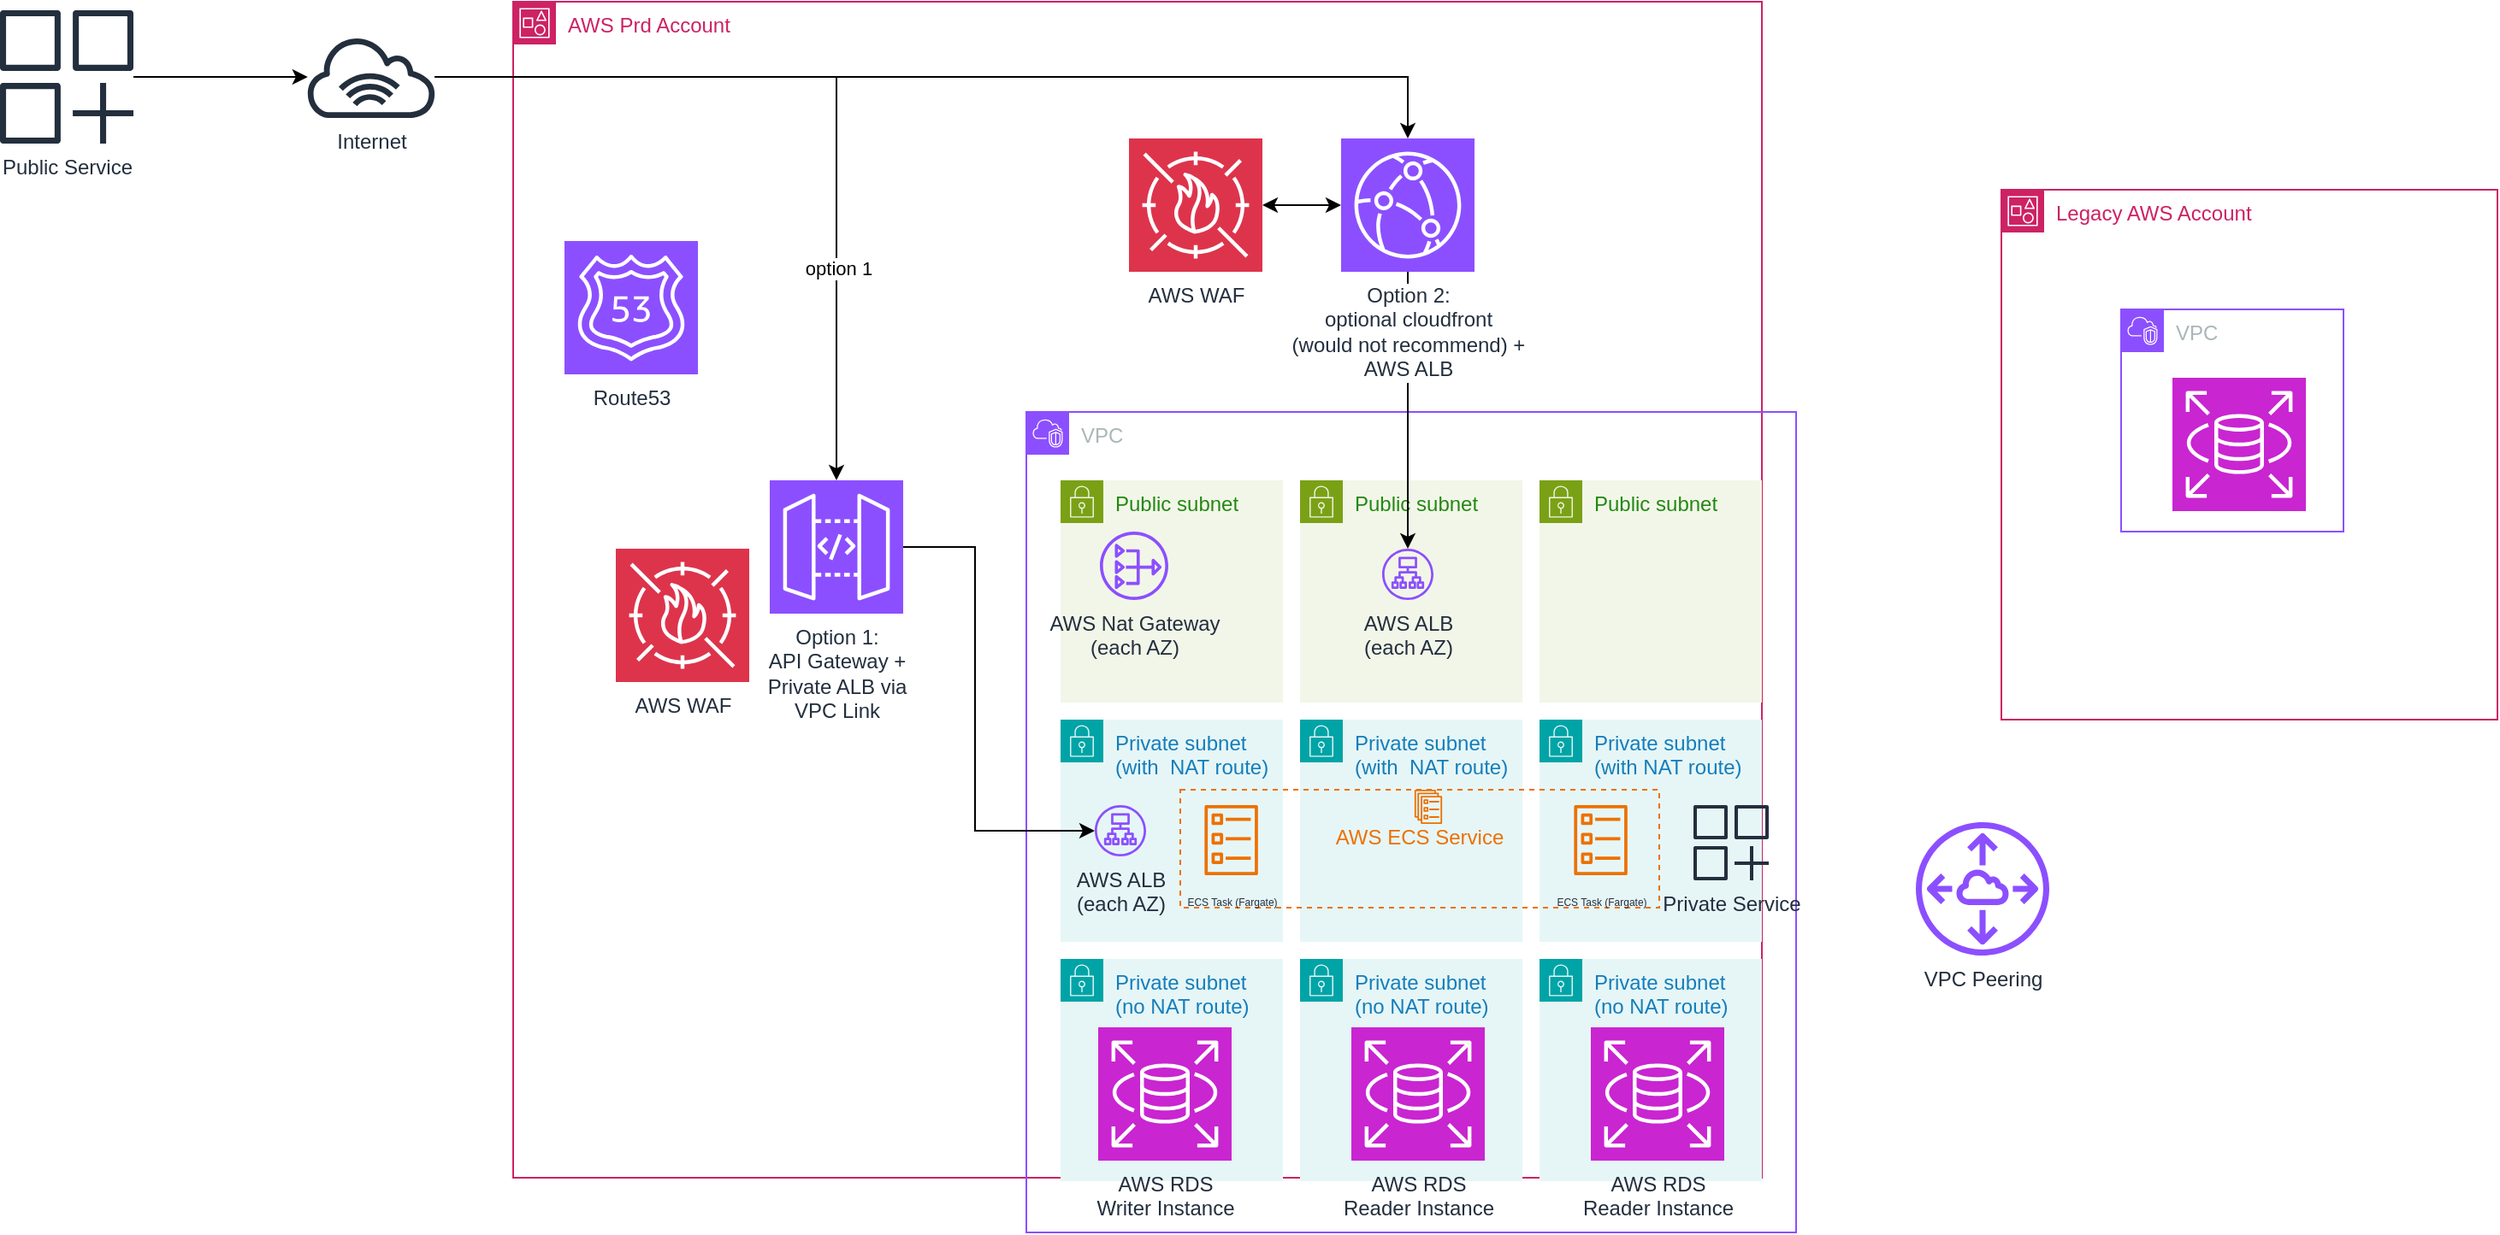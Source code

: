 <mxfile version="27.1.3">
  <diagram name="web-app" id="7FVg5mMptfWyBlxpJ3zD">
    <mxGraphModel dx="1984" dy="1892" grid="1" gridSize="10" guides="1" tooltips="1" connect="1" arrows="1" fold="1" page="1" pageScale="1" pageWidth="827" pageHeight="1169" math="0" shadow="0">
      <root>
        <mxCell id="0" />
        <mxCell id="1" value="new background" style="" parent="0" />
        <mxCell id="7gcp-KZ2jk-KzHVOEvSe-1" value="AWS Prd Account" style="points=[[0,0],[0.25,0],[0.5,0],[0.75,0],[1,0],[1,0.25],[1,0.5],[1,0.75],[1,1],[0.75,1],[0.5,1],[0.25,1],[0,1],[0,0.75],[0,0.5],[0,0.25]];outlineConnect=0;gradientColor=none;html=1;whiteSpace=wrap;fontSize=12;fontStyle=0;container=1;pointerEvents=0;collapsible=0;recursiveResize=0;shape=mxgraph.aws4.group;grIcon=mxgraph.aws4.group_account;strokeColor=#CD2264;fillColor=none;verticalAlign=top;align=left;spacingLeft=30;fontColor=#CD2264;dashed=0;" parent="1" vertex="1">
          <mxGeometry x="-330" y="-10" width="730" height="688" as="geometry" />
        </mxCell>
        <mxCell id="7gcp-KZ2jk-KzHVOEvSe-18" value="new vpc" style="locked=1;" parent="0" />
        <mxCell id="7gcp-KZ2jk-KzHVOEvSe-19" value="VPC" style="points=[[0,0],[0.25,0],[0.5,0],[0.75,0],[1,0],[1,0.25],[1,0.5],[1,0.75],[1,1],[0.75,1],[0.5,1],[0.25,1],[0,1],[0,0.75],[0,0.5],[0,0.25]];outlineConnect=0;gradientColor=none;html=1;whiteSpace=wrap;fontSize=12;fontStyle=0;container=1;pointerEvents=0;collapsible=0;recursiveResize=0;shape=mxgraph.aws4.group;grIcon=mxgraph.aws4.group_vpc2;strokeColor=#8C4FFF;fillColor=none;verticalAlign=top;align=left;spacingLeft=30;fontColor=#AAB7B8;dashed=0;" parent="7gcp-KZ2jk-KzHVOEvSe-18" vertex="1">
          <mxGeometry x="-30" y="230" width="450" height="480" as="geometry" />
        </mxCell>
        <mxCell id="7gcp-KZ2jk-KzHVOEvSe-22" value="Public subnet" style="points=[[0,0],[0.25,0],[0.5,0],[0.75,0],[1,0],[1,0.25],[1,0.5],[1,0.75],[1,1],[0.75,1],[0.5,1],[0.25,1],[0,1],[0,0.75],[0,0.5],[0,0.25]];outlineConnect=0;gradientColor=none;html=1;whiteSpace=wrap;fontSize=12;fontStyle=0;container=1;pointerEvents=0;collapsible=0;recursiveResize=0;shape=mxgraph.aws4.group;grIcon=mxgraph.aws4.group_security_group;grStroke=0;strokeColor=#7AA116;fillColor=#F2F6E8;verticalAlign=top;align=left;spacingLeft=30;fontColor=#248814;dashed=0;" parent="7gcp-KZ2jk-KzHVOEvSe-19" vertex="1">
          <mxGeometry x="20" y="40" width="130" height="130" as="geometry" />
        </mxCell>
        <mxCell id="7gcp-KZ2jk-KzHVOEvSe-23" value="Public subnet" style="points=[[0,0],[0.25,0],[0.5,0],[0.75,0],[1,0],[1,0.25],[1,0.5],[1,0.75],[1,1],[0.75,1],[0.5,1],[0.25,1],[0,1],[0,0.75],[0,0.5],[0,0.25]];outlineConnect=0;gradientColor=none;html=1;whiteSpace=wrap;fontSize=12;fontStyle=0;container=1;pointerEvents=0;collapsible=0;recursiveResize=0;shape=mxgraph.aws4.group;grIcon=mxgraph.aws4.group_security_group;grStroke=0;strokeColor=#7AA116;fillColor=#F2F6E8;verticalAlign=top;align=left;spacingLeft=30;fontColor=#248814;dashed=0;" parent="7gcp-KZ2jk-KzHVOEvSe-19" vertex="1">
          <mxGeometry x="160" y="40" width="130" height="130" as="geometry" />
        </mxCell>
        <mxCell id="7gcp-KZ2jk-KzHVOEvSe-24" value="Public subnet" style="points=[[0,0],[0.25,0],[0.5,0],[0.75,0],[1,0],[1,0.25],[1,0.5],[1,0.75],[1,1],[0.75,1],[0.5,1],[0.25,1],[0,1],[0,0.75],[0,0.5],[0,0.25]];outlineConnect=0;gradientColor=none;html=1;whiteSpace=wrap;fontSize=12;fontStyle=0;container=1;pointerEvents=0;collapsible=0;recursiveResize=0;shape=mxgraph.aws4.group;grIcon=mxgraph.aws4.group_security_group;grStroke=0;strokeColor=#7AA116;fillColor=#F2F6E8;verticalAlign=top;align=left;spacingLeft=30;fontColor=#248814;dashed=0;" parent="7gcp-KZ2jk-KzHVOEvSe-19" vertex="1">
          <mxGeometry x="300" y="40" width="130" height="130" as="geometry" />
        </mxCell>
        <mxCell id="7gcp-KZ2jk-KzHVOEvSe-25" value="Private subnet&lt;br&gt;(with&amp;nbsp; NAT route)" style="points=[[0,0],[0.25,0],[0.5,0],[0.75,0],[1,0],[1,0.25],[1,0.5],[1,0.75],[1,1],[0.75,1],[0.5,1],[0.25,1],[0,1],[0,0.75],[0,0.5],[0,0.25]];outlineConnect=0;gradientColor=none;html=1;whiteSpace=wrap;fontSize=12;fontStyle=0;container=1;pointerEvents=0;collapsible=0;recursiveResize=0;shape=mxgraph.aws4.group;grIcon=mxgraph.aws4.group_security_group;grStroke=0;strokeColor=#00A4A6;fillColor=#E6F6F7;verticalAlign=top;align=left;spacingLeft=30;fontColor=#147EBA;dashed=0;" parent="7gcp-KZ2jk-KzHVOEvSe-19" vertex="1">
          <mxGeometry x="20" y="180" width="130" height="130" as="geometry" />
        </mxCell>
        <mxCell id="7gcp-KZ2jk-KzHVOEvSe-26" value="Private subnet&lt;br&gt;(with&amp;nbsp; NAT route)" style="points=[[0,0],[0.25,0],[0.5,0],[0.75,0],[1,0],[1,0.25],[1,0.5],[1,0.75],[1,1],[0.75,1],[0.5,1],[0.25,1],[0,1],[0,0.75],[0,0.5],[0,0.25]];outlineConnect=0;gradientColor=none;html=1;whiteSpace=wrap;fontSize=12;fontStyle=0;container=1;pointerEvents=0;collapsible=0;recursiveResize=0;shape=mxgraph.aws4.group;grIcon=mxgraph.aws4.group_security_group;grStroke=0;strokeColor=#00A4A6;fillColor=#E6F6F7;verticalAlign=top;align=left;spacingLeft=30;fontColor=#147EBA;dashed=0;" parent="7gcp-KZ2jk-KzHVOEvSe-19" vertex="1">
          <mxGeometry x="160" y="180" width="130" height="130" as="geometry" />
        </mxCell>
        <mxCell id="7gcp-KZ2jk-KzHVOEvSe-27" value="Private subnet&lt;br&gt;(with NAT route)" style="points=[[0,0],[0.25,0],[0.5,0],[0.75,0],[1,0],[1,0.25],[1,0.5],[1,0.75],[1,1],[0.75,1],[0.5,1],[0.25,1],[0,1],[0,0.75],[0,0.5],[0,0.25]];outlineConnect=0;gradientColor=none;html=1;whiteSpace=wrap;fontSize=12;fontStyle=0;container=1;pointerEvents=0;collapsible=0;recursiveResize=0;shape=mxgraph.aws4.group;grIcon=mxgraph.aws4.group_security_group;grStroke=0;strokeColor=#00A4A6;fillColor=#E6F6F7;verticalAlign=top;align=left;spacingLeft=30;fontColor=#147EBA;dashed=0;" parent="7gcp-KZ2jk-KzHVOEvSe-19" vertex="1">
          <mxGeometry x="300" y="180" width="130" height="130" as="geometry" />
        </mxCell>
        <mxCell id="7gcp-KZ2jk-KzHVOEvSe-28" value="Private subnet&lt;br&gt;(no NAT route)" style="points=[[0,0],[0.25,0],[0.5,0],[0.75,0],[1,0],[1,0.25],[1,0.5],[1,0.75],[1,1],[0.75,1],[0.5,1],[0.25,1],[0,1],[0,0.75],[0,0.5],[0,0.25]];outlineConnect=0;gradientColor=none;html=1;whiteSpace=wrap;fontSize=12;fontStyle=0;container=1;pointerEvents=0;collapsible=0;recursiveResize=0;shape=mxgraph.aws4.group;grIcon=mxgraph.aws4.group_security_group;grStroke=0;strokeColor=#00A4A6;fillColor=#E6F6F7;verticalAlign=top;align=left;spacingLeft=30;fontColor=#147EBA;dashed=0;" parent="7gcp-KZ2jk-KzHVOEvSe-19" vertex="1">
          <mxGeometry x="20" y="320" width="130" height="130" as="geometry" />
        </mxCell>
        <mxCell id="7gcp-KZ2jk-KzHVOEvSe-29" value="Private subnet&lt;br&gt;(no NAT route)" style="points=[[0,0],[0.25,0],[0.5,0],[0.75,0],[1,0],[1,0.25],[1,0.5],[1,0.75],[1,1],[0.75,1],[0.5,1],[0.25,1],[0,1],[0,0.75],[0,0.5],[0,0.25]];outlineConnect=0;gradientColor=none;html=1;whiteSpace=wrap;fontSize=12;fontStyle=0;container=1;pointerEvents=0;collapsible=0;recursiveResize=0;shape=mxgraph.aws4.group;grIcon=mxgraph.aws4.group_security_group;grStroke=0;strokeColor=#00A4A6;fillColor=#E6F6F7;verticalAlign=top;align=left;spacingLeft=30;fontColor=#147EBA;dashed=0;" parent="7gcp-KZ2jk-KzHVOEvSe-19" vertex="1">
          <mxGeometry x="160" y="320" width="130" height="130" as="geometry" />
        </mxCell>
        <mxCell id="7gcp-KZ2jk-KzHVOEvSe-30" value="Private subnet&lt;br&gt;(no NAT route)" style="points=[[0,0],[0.25,0],[0.5,0],[0.75,0],[1,0],[1,0.25],[1,0.5],[1,0.75],[1,1],[0.75,1],[0.5,1],[0.25,1],[0,1],[0,0.75],[0,0.5],[0,0.25]];outlineConnect=0;gradientColor=none;html=1;whiteSpace=wrap;fontSize=12;fontStyle=0;container=1;pointerEvents=0;collapsible=0;recursiveResize=0;shape=mxgraph.aws4.group;grIcon=mxgraph.aws4.group_security_group;grStroke=0;strokeColor=#00A4A6;fillColor=#E6F6F7;verticalAlign=top;align=left;spacingLeft=30;fontColor=#147EBA;dashed=0;" parent="7gcp-KZ2jk-KzHVOEvSe-19" vertex="1">
          <mxGeometry x="300" y="320" width="130" height="130" as="geometry" />
        </mxCell>
        <mxCell id="9FbU15Thdnti-AI83fav-2" value="AWS Nat Gateway&lt;br&gt;(each AZ)" style="sketch=0;outlineConnect=0;fontColor=#232F3E;gradientColor=none;fillColor=#8C4FFF;strokeColor=none;dashed=0;verticalLabelPosition=bottom;verticalAlign=top;align=center;html=1;fontSize=12;fontStyle=0;aspect=fixed;pointerEvents=1;shape=mxgraph.aws4.nat_gateway;" vertex="1" parent="7gcp-KZ2jk-KzHVOEvSe-18">
          <mxGeometry x="13" y="300" width="40" height="40" as="geometry" />
        </mxCell>
        <mxCell id="9FbU15Thdnti-AI83fav-3" value="VPC Peering" style="sketch=0;outlineConnect=0;fontColor=#232F3E;gradientColor=none;fillColor=#8C4FFF;strokeColor=none;dashed=0;verticalLabelPosition=bottom;verticalAlign=top;align=center;html=1;fontSize=12;fontStyle=0;aspect=fixed;pointerEvents=1;shape=mxgraph.aws4.peering;" vertex="1" parent="7gcp-KZ2jk-KzHVOEvSe-18">
          <mxGeometry x="490" y="470" width="78" height="78" as="geometry" />
        </mxCell>
        <mxCell id="7gcp-KZ2jk-KzHVOEvSe-4" value="new webapp" style="" parent="0" />
        <mxCell id="9FbU15Thdnti-AI83fav-4" style="edgeStyle=orthogonalEdgeStyle;rounded=0;orthogonalLoop=1;jettySize=auto;html=1;" edge="1" parent="7gcp-KZ2jk-KzHVOEvSe-4" source="7gcp-KZ2jk-KzHVOEvSe-6" target="7gcp-KZ2jk-KzHVOEvSe-21">
          <mxGeometry relative="1" as="geometry">
            <Array as="points">
              <mxPoint x="-60" y="309" />
              <mxPoint x="-60" y="475" />
            </Array>
          </mxGeometry>
        </mxCell>
        <mxCell id="7gcp-KZ2jk-KzHVOEvSe-6" value="Option 1:&lt;br&gt;API Gateway +&lt;br&gt;Private ALB via &lt;br&gt;VPC Link" style="sketch=0;points=[[0,0,0],[0.25,0,0],[0.5,0,0],[0.75,0,0],[1,0,0],[0,1,0],[0.25,1,0],[0.5,1,0],[0.75,1,0],[1,1,0],[0,0.25,0],[0,0.5,0],[0,0.75,0],[1,0.25,0],[1,0.5,0],[1,0.75,0]];outlineConnect=0;fontColor=#232F3E;fillColor=#8C4FFF;strokeColor=#ffffff;dashed=0;verticalLabelPosition=bottom;verticalAlign=top;align=center;html=1;fontSize=12;fontStyle=0;aspect=fixed;shape=mxgraph.aws4.resourceIcon;resIcon=mxgraph.aws4.api_gateway;" parent="7gcp-KZ2jk-KzHVOEvSe-4" vertex="1">
          <mxGeometry x="-180" y="270" width="78" height="78" as="geometry" />
        </mxCell>
        <mxCell id="7gcp-KZ2jk-KzHVOEvSe-21" value="AWS ALB&lt;br&gt;(each AZ)" style="sketch=0;outlineConnect=0;fontColor=#232F3E;gradientColor=none;fillColor=#8C4FFF;strokeColor=none;dashed=0;verticalLabelPosition=bottom;verticalAlign=top;align=center;html=1;fontSize=12;fontStyle=0;aspect=fixed;pointerEvents=1;shape=mxgraph.aws4.application_load_balancer;container=1;" parent="7gcp-KZ2jk-KzHVOEvSe-4" vertex="1" collapsed="1">
          <mxGeometry x="-20" y="460" width="90" height="30" as="geometry">
            <mxRectangle x="170" y="450" width="78" height="78" as="alternateBounds" />
          </mxGeometry>
        </mxCell>
        <mxCell id="7gcp-KZ2jk-KzHVOEvSe-35" value="" style="sketch=0;outlineConnect=0;fontColor=#232F3E;gradientColor=none;fillColor=#ED7100;strokeColor=none;dashed=0;verticalLabelPosition=bottom;verticalAlign=top;align=center;html=1;fontSize=12;fontStyle=0;aspect=fixed;pointerEvents=1;shape=mxgraph.aws4.ecs_service;container=1;" parent="7gcp-KZ2jk-KzHVOEvSe-21" vertex="1" collapsed="1">
          <mxGeometry x="87.5" y="-9" width="25" height="20" as="geometry">
            <mxRectangle x="200" y="472" width="39" height="48" as="alternateBounds" />
          </mxGeometry>
        </mxCell>
        <mxCell id="7gcp-KZ2jk-KzHVOEvSe-37" value="" style="group" parent="7gcp-KZ2jk-KzHVOEvSe-4" vertex="1" connectable="0">
          <mxGeometry x="70" y="451" width="270" height="69" as="geometry" />
        </mxCell>
        <mxCell id="7gcp-KZ2jk-KzHVOEvSe-34" value="&lt;br&gt;&lt;font style=&quot;color: light-dark(rgb(237, 113, 0), rgb(132, 148, 170));&quot;&gt;AWS ECS Service&lt;/font&gt;" style="fillColor=none;strokeColor=light-dark(#ED7100,#8494AA);dashed=1;verticalAlign=top;fontStyle=0;fontColor=#5A6C86;whiteSpace=wrap;html=1;" parent="7gcp-KZ2jk-KzHVOEvSe-37" vertex="1">
          <mxGeometry x="-10" width="280" height="69" as="geometry" />
        </mxCell>
        <mxCell id="7gcp-KZ2jk-KzHVOEvSe-32" value="" style="sketch=0;outlineConnect=0;fontColor=#232F3E;gradientColor=none;fillColor=#ED7100;strokeColor=none;dashed=0;verticalLabelPosition=bottom;verticalAlign=top;align=center;html=1;fontSize=12;fontStyle=0;aspect=fixed;pointerEvents=1;shape=mxgraph.aws4.ecs_service;container=1;" parent="7gcp-KZ2jk-KzHVOEvSe-37" vertex="1" collapsed="1">
          <mxGeometry x="122.5" width="25" height="20" as="geometry">
            <mxRectangle x="122.5" width="39" height="48" as="alternateBounds" />
          </mxGeometry>
        </mxCell>
        <mxCell id="7gcp-KZ2jk-KzHVOEvSe-38" value="&lt;font style=&quot;font-size: 6px;&quot;&gt;ECS Task (Fargate)&lt;/font&gt;" style="sketch=0;outlineConnect=0;fontColor=#232F3E;gradientColor=none;fillColor=#ED7100;strokeColor=none;dashed=0;verticalLabelPosition=bottom;verticalAlign=top;align=center;html=1;fontSize=12;fontStyle=0;aspect=fixed;pointerEvents=1;shape=mxgraph.aws4.ecs_task;" parent="7gcp-KZ2jk-KzHVOEvSe-37" vertex="1">
          <mxGeometry x="4" y="9" width="31.6" height="41" as="geometry" />
        </mxCell>
        <mxCell id="7gcp-KZ2jk-KzHVOEvSe-40" value="&lt;font style=&quot;font-size: 6px;&quot;&gt;ECS Task (Fargate)&lt;/font&gt;" style="sketch=0;outlineConnect=0;fontColor=#232F3E;gradientColor=none;fillColor=#ED7100;strokeColor=none;dashed=0;verticalLabelPosition=bottom;verticalAlign=top;align=center;html=1;fontSize=12;fontStyle=0;aspect=fixed;pointerEvents=1;shape=mxgraph.aws4.ecs_task;" parent="7gcp-KZ2jk-KzHVOEvSe-37" vertex="1">
          <mxGeometry x="220" y="9" width="31.6" height="41" as="geometry" />
        </mxCell>
        <mxCell id="7gcp-KZ2jk-KzHVOEvSe-41" value="AWS RDS&lt;br&gt;Writer Instance" style="sketch=0;points=[[0,0,0],[0.25,0,0],[0.5,0,0],[0.75,0,0],[1,0,0],[0,1,0],[0.25,1,0],[0.5,1,0],[0.75,1,0],[1,1,0],[0,0.25,0],[0,0.5,0],[0,0.75,0],[1,0.25,0],[1,0.5,0],[1,0.75,0]];outlineConnect=0;fontColor=#232F3E;fillColor=#C925D1;strokeColor=#ffffff;dashed=0;verticalLabelPosition=bottom;verticalAlign=top;align=center;html=1;fontSize=12;fontStyle=0;aspect=fixed;shape=mxgraph.aws4.resourceIcon;resIcon=mxgraph.aws4.rds;" parent="7gcp-KZ2jk-KzHVOEvSe-4" vertex="1">
          <mxGeometry x="12" y="590" width="78" height="78" as="geometry" />
        </mxCell>
        <mxCell id="7gcp-KZ2jk-KzHVOEvSe-42" value="AWS RDS&lt;br&gt;Reader Instance" style="sketch=0;points=[[0,0,0],[0.25,0,0],[0.5,0,0],[0.75,0,0],[1,0,0],[0,1,0],[0.25,1,0],[0.5,1,0],[0.75,1,0],[1,1,0],[0,0.25,0],[0,0.5,0],[0,0.75,0],[1,0.25,0],[1,0.5,0],[1,0.75,0]];outlineConnect=0;fontColor=#232F3E;fillColor=#C925D1;strokeColor=#ffffff;dashed=0;verticalLabelPosition=bottom;verticalAlign=top;align=center;html=1;fontSize=12;fontStyle=0;aspect=fixed;shape=mxgraph.aws4.resourceIcon;resIcon=mxgraph.aws4.rds;" parent="7gcp-KZ2jk-KzHVOEvSe-4" vertex="1">
          <mxGeometry x="160" y="590" width="78" height="78" as="geometry" />
        </mxCell>
        <mxCell id="7gcp-KZ2jk-KzHVOEvSe-44" value="AWS RDS&lt;br&gt;Reader Instance" style="sketch=0;points=[[0,0,0],[0.25,0,0],[0.5,0,0],[0.75,0,0],[1,0,0],[0,1,0],[0.25,1,0],[0.5,1,0],[0.75,1,0],[1,1,0],[0,0.25,0],[0,0.5,0],[0,0.75,0],[1,0.25,0],[1,0.5,0],[1,0.75,0]];outlineConnect=0;fontColor=#232F3E;fillColor=#C925D1;strokeColor=#ffffff;dashed=0;verticalLabelPosition=bottom;verticalAlign=top;align=center;html=1;fontSize=12;fontStyle=0;aspect=fixed;shape=mxgraph.aws4.resourceIcon;resIcon=mxgraph.aws4.rds;" parent="7gcp-KZ2jk-KzHVOEvSe-4" vertex="1">
          <mxGeometry x="300" y="590" width="78" height="78" as="geometry" />
        </mxCell>
        <mxCell id="9FbU15Thdnti-AI83fav-8" style="edgeStyle=orthogonalEdgeStyle;rounded=0;orthogonalLoop=1;jettySize=auto;html=1;" edge="1" parent="7gcp-KZ2jk-KzHVOEvSe-4" source="9FbU15Thdnti-AI83fav-6" target="9FbU15Thdnti-AI83fav-7">
          <mxGeometry relative="1" as="geometry" />
        </mxCell>
        <mxCell id="9FbU15Thdnti-AI83fav-6" value="Public Service" style="sketch=0;outlineConnect=0;fontColor=#232F3E;gradientColor=none;fillColor=#232F3D;strokeColor=none;dashed=0;verticalLabelPosition=bottom;verticalAlign=top;align=center;html=1;fontSize=12;fontStyle=0;aspect=fixed;pointerEvents=1;shape=mxgraph.aws4.generic_application;" vertex="1" parent="7gcp-KZ2jk-KzHVOEvSe-4">
          <mxGeometry x="-630" y="-5" width="78" height="78" as="geometry" />
        </mxCell>
        <mxCell id="9FbU15Thdnti-AI83fav-12" style="edgeStyle=orthogonalEdgeStyle;rounded=0;orthogonalLoop=1;jettySize=auto;html=1;entryX=0.5;entryY=0;entryDx=0;entryDy=0;entryPerimeter=0;" edge="1" parent="7gcp-KZ2jk-KzHVOEvSe-4" source="9FbU15Thdnti-AI83fav-7" target="9FbU15Thdnti-AI83fav-18">
          <mxGeometry relative="1" as="geometry" />
        </mxCell>
        <mxCell id="9FbU15Thdnti-AI83fav-7" value="Internet" style="sketch=0;outlineConnect=0;fontColor=#232F3E;gradientColor=none;fillColor=#232F3D;strokeColor=none;dashed=0;verticalLabelPosition=bottom;verticalAlign=top;align=center;html=1;fontSize=12;fontStyle=0;aspect=fixed;pointerEvents=1;shape=mxgraph.aws4.internet_alt1;" vertex="1" parent="7gcp-KZ2jk-KzHVOEvSe-4">
          <mxGeometry x="-452" y="10" width="78" height="48" as="geometry" />
        </mxCell>
        <mxCell id="9FbU15Thdnti-AI83fav-9" style="edgeStyle=orthogonalEdgeStyle;rounded=0;orthogonalLoop=1;jettySize=auto;html=1;entryX=0.5;entryY=0;entryDx=0;entryDy=0;entryPerimeter=0;" edge="1" parent="7gcp-KZ2jk-KzHVOEvSe-4" source="9FbU15Thdnti-AI83fav-7" target="7gcp-KZ2jk-KzHVOEvSe-6">
          <mxGeometry relative="1" as="geometry" />
        </mxCell>
        <mxCell id="9FbU15Thdnti-AI83fav-13" value="option 1" style="edgeLabel;html=1;align=center;verticalAlign=middle;resizable=0;points=[];" vertex="1" connectable="0" parent="9FbU15Thdnti-AI83fav-9">
          <mxGeometry x="0.472" y="1" relative="1" as="geometry">
            <mxPoint as="offset" />
          </mxGeometry>
        </mxCell>
        <mxCell id="9FbU15Thdnti-AI83fav-10" value="AWS ALB&lt;br&gt;(each AZ)" style="sketch=0;outlineConnect=0;fontColor=#232F3E;gradientColor=none;fillColor=#8C4FFF;strokeColor=none;dashed=0;verticalLabelPosition=bottom;verticalAlign=top;align=center;html=1;fontSize=12;fontStyle=0;aspect=fixed;pointerEvents=1;shape=mxgraph.aws4.application_load_balancer;container=1;" vertex="1" collapsed="1" parent="7gcp-KZ2jk-KzHVOEvSe-4">
          <mxGeometry x="148" y="310" width="90" height="30" as="geometry">
            <mxRectangle x="170" y="450" width="78" height="78" as="alternateBounds" />
          </mxGeometry>
        </mxCell>
        <mxCell id="9FbU15Thdnti-AI83fav-11" value="" style="sketch=0;outlineConnect=0;fontColor=#232F3E;gradientColor=none;fillColor=#ED7100;strokeColor=none;dashed=0;verticalLabelPosition=bottom;verticalAlign=top;align=center;html=1;fontSize=12;fontStyle=0;aspect=fixed;pointerEvents=1;shape=mxgraph.aws4.ecs_service;container=1;" vertex="1" collapsed="1" parent="9FbU15Thdnti-AI83fav-10">
          <mxGeometry x="87.5" y="-9" width="25" height="20" as="geometry">
            <mxRectangle x="200" y="472" width="39" height="48" as="alternateBounds" />
          </mxGeometry>
        </mxCell>
        <mxCell id="9FbU15Thdnti-AI83fav-14" value="Route53" style="sketch=0;points=[[0,0,0],[0.25,0,0],[0.5,0,0],[0.75,0,0],[1,0,0],[0,1,0],[0.25,1,0],[0.5,1,0],[0.75,1,0],[1,1,0],[0,0.25,0],[0,0.5,0],[0,0.75,0],[1,0.25,0],[1,0.5,0],[1,0.75,0]];outlineConnect=0;fontColor=#232F3E;fillColor=#8C4FFF;strokeColor=#ffffff;dashed=0;verticalLabelPosition=bottom;verticalAlign=top;align=center;html=1;fontSize=12;fontStyle=0;aspect=fixed;shape=mxgraph.aws4.resourceIcon;resIcon=mxgraph.aws4.route_53;" vertex="1" parent="7gcp-KZ2jk-KzHVOEvSe-4">
          <mxGeometry x="-300" y="130" width="78" height="78" as="geometry" />
        </mxCell>
        <mxCell id="9FbU15Thdnti-AI83fav-16" value="AWS WAF" style="sketch=0;points=[[0,0,0],[0.25,0,0],[0.5,0,0],[0.75,0,0],[1,0,0],[0,1,0],[0.25,1,0],[0.5,1,0],[0.75,1,0],[1,1,0],[0,0.25,0],[0,0.5,0],[0,0.75,0],[1,0.25,0],[1,0.5,0],[1,0.75,0]];outlineConnect=0;fontColor=#232F3E;fillColor=#DD344C;strokeColor=#ffffff;dashed=0;verticalLabelPosition=bottom;verticalAlign=top;align=center;html=1;fontSize=12;fontStyle=0;aspect=fixed;shape=mxgraph.aws4.resourceIcon;resIcon=mxgraph.aws4.waf;" vertex="1" parent="7gcp-KZ2jk-KzHVOEvSe-4">
          <mxGeometry x="-270" y="310" width="78" height="78" as="geometry" />
        </mxCell>
        <mxCell id="9FbU15Thdnti-AI83fav-20" style="edgeStyle=orthogonalEdgeStyle;rounded=0;orthogonalLoop=1;jettySize=auto;html=1;startArrow=classic;startFill=1;" edge="1" parent="7gcp-KZ2jk-KzHVOEvSe-4" source="9FbU15Thdnti-AI83fav-18" target="9FbU15Thdnti-AI83fav-19">
          <mxGeometry relative="1" as="geometry" />
        </mxCell>
        <mxCell id="9FbU15Thdnti-AI83fav-22" style="edgeStyle=orthogonalEdgeStyle;rounded=0;orthogonalLoop=1;jettySize=auto;html=1;" edge="1" parent="7gcp-KZ2jk-KzHVOEvSe-4" source="9FbU15Thdnti-AI83fav-18" target="9FbU15Thdnti-AI83fav-10">
          <mxGeometry relative="1" as="geometry" />
        </mxCell>
        <mxCell id="9FbU15Thdnti-AI83fav-18" value="Option 2:&lt;br&gt;optional cloudfront &lt;br&gt;(would not recommend) +&lt;br&gt;AWS ALB" style="sketch=0;points=[[0,0,0],[0.25,0,0],[0.5,0,0],[0.75,0,0],[1,0,0],[0,1,0],[0.25,1,0],[0.5,1,0],[0.75,1,0],[1,1,0],[0,0.25,0],[0,0.5,0],[0,0.75,0],[1,0.25,0],[1,0.5,0],[1,0.75,0]];outlineConnect=0;fontColor=#232F3E;fillColor=#8C4FFF;strokeColor=#ffffff;dashed=0;verticalLabelPosition=bottom;verticalAlign=top;align=center;html=1;fontSize=12;fontStyle=0;aspect=fixed;shape=mxgraph.aws4.resourceIcon;resIcon=mxgraph.aws4.cloudfront;labelBackgroundColor=default;" vertex="1" parent="7gcp-KZ2jk-KzHVOEvSe-4">
          <mxGeometry x="154" y="70" width="78" height="78" as="geometry" />
        </mxCell>
        <mxCell id="9FbU15Thdnti-AI83fav-19" value="AWS WAF" style="sketch=0;points=[[0,0,0],[0.25,0,0],[0.5,0,0],[0.75,0,0],[1,0,0],[0,1,0],[0.25,1,0],[0.5,1,0],[0.75,1,0],[1,1,0],[0,0.25,0],[0,0.5,0],[0,0.75,0],[1,0.25,0],[1,0.5,0],[1,0.75,0]];outlineConnect=0;fontColor=#232F3E;fillColor=#DD344C;strokeColor=#ffffff;dashed=0;verticalLabelPosition=bottom;verticalAlign=top;align=center;html=1;fontSize=12;fontStyle=0;aspect=fixed;shape=mxgraph.aws4.resourceIcon;resIcon=mxgraph.aws4.waf;" vertex="1" parent="7gcp-KZ2jk-KzHVOEvSe-4">
          <mxGeometry x="30" y="70" width="78" height="78" as="geometry" />
        </mxCell>
        <mxCell id="9FbU15Thdnti-AI83fav-23" value="Private Service" style="sketch=0;outlineConnect=0;fontColor=#232F3E;gradientColor=none;fillColor=#232F3D;strokeColor=none;dashed=0;verticalLabelPosition=bottom;verticalAlign=top;align=center;html=1;fontSize=12;fontStyle=0;aspect=fixed;pointerEvents=1;shape=mxgraph.aws4.generic_application;" vertex="1" parent="7gcp-KZ2jk-KzHVOEvSe-4">
          <mxGeometry x="360" y="460" width="44" height="44" as="geometry" />
        </mxCell>
        <mxCell id="7gcp-KZ2jk-KzHVOEvSe-9" value="legacy background" style="locked=1;" parent="0" />
        <mxCell id="7gcp-KZ2jk-KzHVOEvSe-10" value="Legacy AWS Account" style="points=[[0,0],[0.25,0],[0.5,0],[0.75,0],[1,0],[1,0.25],[1,0.5],[1,0.75],[1,1],[0.75,1],[0.5,1],[0.25,1],[0,1],[0,0.75],[0,0.5],[0,0.25]];outlineConnect=0;gradientColor=none;html=1;whiteSpace=wrap;fontSize=12;fontStyle=0;container=1;pointerEvents=0;collapsible=0;recursiveResize=0;shape=mxgraph.aws4.group;grIcon=mxgraph.aws4.group_account;strokeColor=#CD2264;fillColor=none;verticalAlign=top;align=left;spacingLeft=30;fontColor=#CD2264;dashed=0;" parent="7gcp-KZ2jk-KzHVOEvSe-9" vertex="1">
          <mxGeometry x="540" y="100" width="290" height="310" as="geometry" />
        </mxCell>
        <mxCell id="7gcp-KZ2jk-KzHVOEvSe-13" value="VPC" style="points=[[0,0],[0.25,0],[0.5,0],[0.75,0],[1,0],[1,0.25],[1,0.5],[1,0.75],[1,1],[0.75,1],[0.5,1],[0.25,1],[0,1],[0,0.75],[0,0.5],[0,0.25]];outlineConnect=0;gradientColor=none;html=1;whiteSpace=wrap;fontSize=12;fontStyle=0;container=1;pointerEvents=0;collapsible=0;recursiveResize=0;shape=mxgraph.aws4.group;grIcon=mxgraph.aws4.group_vpc2;strokeColor=#8C4FFF;fillColor=none;verticalAlign=top;align=left;spacingLeft=30;fontColor=#AAB7B8;dashed=0;" parent="7gcp-KZ2jk-KzHVOEvSe-9" vertex="1">
          <mxGeometry x="610" y="170" width="130" height="130" as="geometry" />
        </mxCell>
        <mxCell id="7gcp-KZ2jk-KzHVOEvSe-11" value="legacy webapp" style="locked=1;" parent="0" />
        <mxCell id="7gcp-KZ2jk-KzHVOEvSe-14" value="" style="sketch=0;points=[[0,0,0],[0.25,0,0],[0.5,0,0],[0.75,0,0],[1,0,0],[0,1,0],[0.25,1,0],[0.5,1,0],[0.75,1,0],[1,1,0],[0,0.25,0],[0,0.5,0],[0,0.75,0],[1,0.25,0],[1,0.5,0],[1,0.75,0]];outlineConnect=0;fontColor=#232F3E;fillColor=#C925D1;strokeColor=#ffffff;dashed=0;verticalLabelPosition=bottom;verticalAlign=top;align=center;html=1;fontSize=12;fontStyle=0;aspect=fixed;shape=mxgraph.aws4.resourceIcon;resIcon=mxgraph.aws4.rds;" parent="7gcp-KZ2jk-KzHVOEvSe-11" vertex="1">
          <mxGeometry x="640" y="210" width="78" height="78" as="geometry" />
        </mxCell>
        <mxCell id="9FbU15Thdnti-AI83fav-24" value="option 1 traffic" parent="0" />
      </root>
    </mxGraphModel>
  </diagram>
</mxfile>
